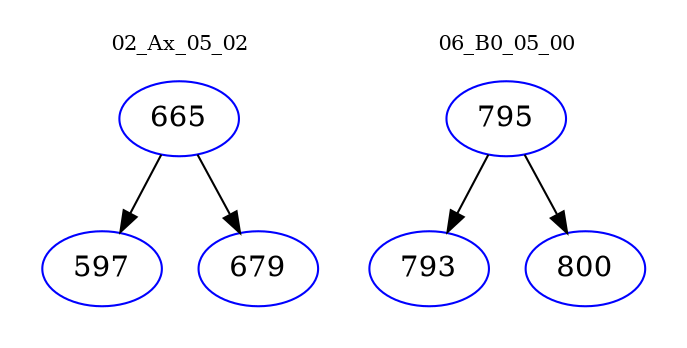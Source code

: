 digraph{
subgraph cluster_0 {
color = white
label = "02_Ax_05_02";
fontsize=10;
T0_665 [label="665", color="blue"]
T0_665 -> T0_597 [color="black"]
T0_597 [label="597", color="blue"]
T0_665 -> T0_679 [color="black"]
T0_679 [label="679", color="blue"]
}
subgraph cluster_1 {
color = white
label = "06_B0_05_00";
fontsize=10;
T1_795 [label="795", color="blue"]
T1_795 -> T1_793 [color="black"]
T1_793 [label="793", color="blue"]
T1_795 -> T1_800 [color="black"]
T1_800 [label="800", color="blue"]
}
}
